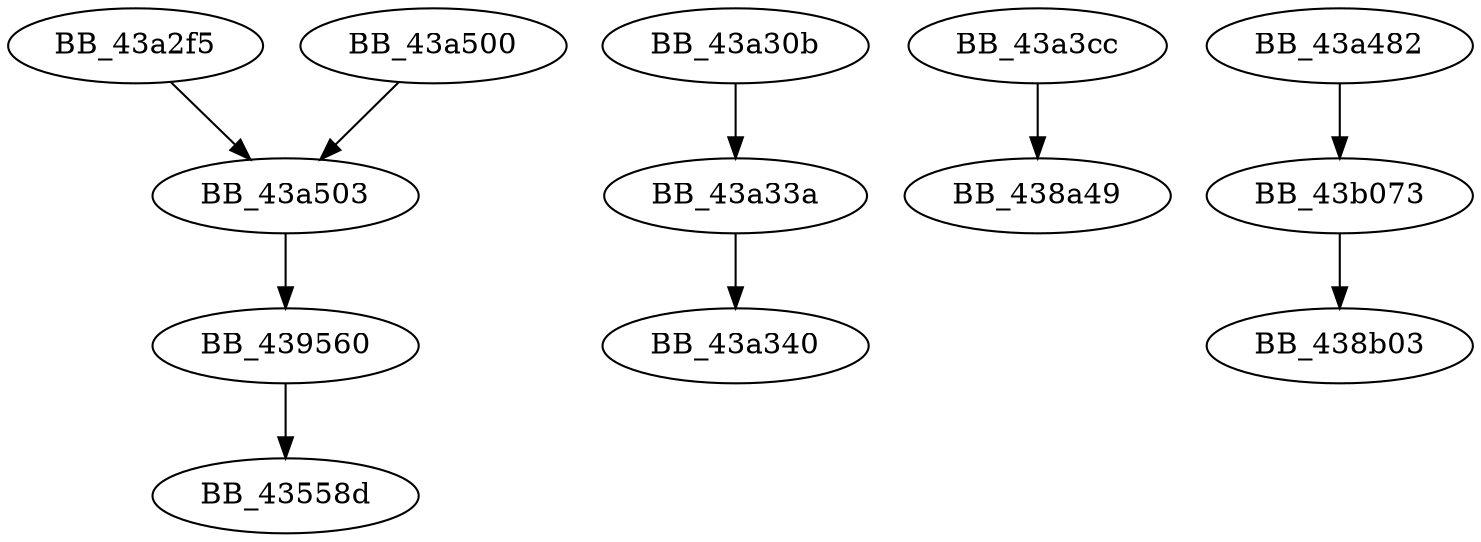 DiGraph sub_43A2F5{
BB_439560->BB_43558d
BB_43a2f5->BB_43a503
BB_43a30b->BB_43a33a
BB_43a33a->BB_43a340
BB_43a3cc->BB_438a49
BB_43a482->BB_43b073
BB_43a500->BB_43a503
BB_43a503->BB_439560
BB_43b073->BB_438b03
}
